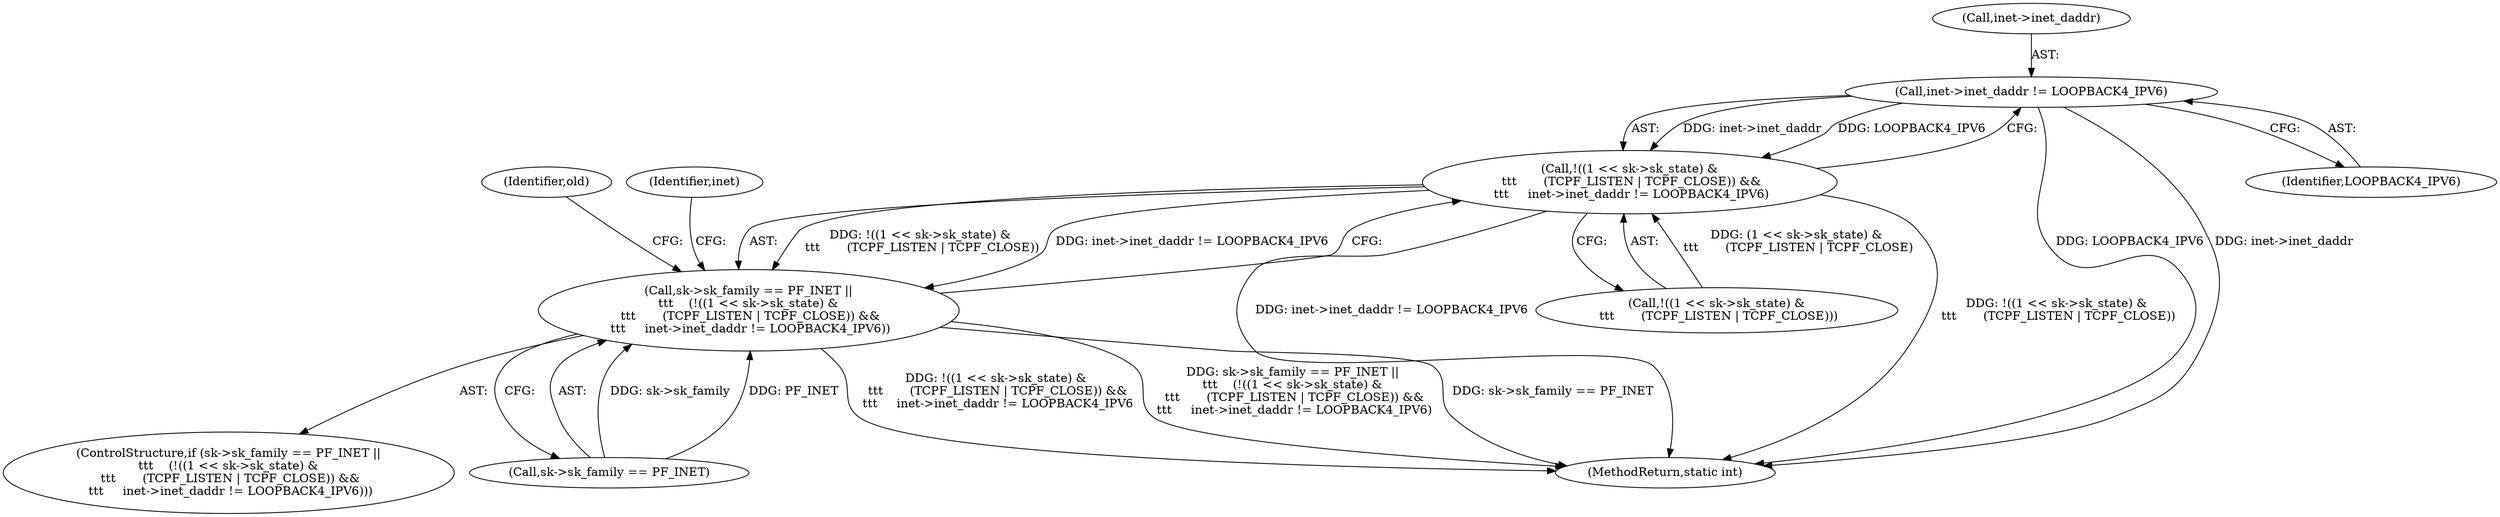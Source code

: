 digraph "0_linux_f6d8bd051c391c1c0458a30b2a7abcd939329259_26@pointer" {
"1000324" [label="(Call,inet->inet_daddr != LOOPBACK4_IPV6)"];
"1000313" [label="(Call,!((1 << sk->sk_state) &\n \t\t\t       (TCPF_LISTEN | TCPF_CLOSE)) &&\n \t\t\t     inet->inet_daddr != LOOPBACK4_IPV6)"];
"1000307" [label="(Call,sk->sk_family == PF_INET ||\n\t\t\t    (!((1 << sk->sk_state) &\n \t\t\t       (TCPF_LISTEN | TCPF_CLOSE)) &&\n \t\t\t     inet->inet_daddr != LOOPBACK4_IPV6))"];
"1000313" [label="(Call,!((1 << sk->sk_state) &\n \t\t\t       (TCPF_LISTEN | TCPF_CLOSE)) &&\n \t\t\t     inet->inet_daddr != LOOPBACK4_IPV6)"];
"1000331" [label="(Identifier,old)"];
"1000325" [label="(Call,inet->inet_daddr)"];
"1000359" [label="(Identifier,inet)"];
"1000314" [label="(Call,!((1 << sk->sk_state) &\n \t\t\t       (TCPF_LISTEN | TCPF_CLOSE)))"];
"1000306" [label="(ControlStructure,if (sk->sk_family == PF_INET ||\n\t\t\t    (!((1 << sk->sk_state) &\n \t\t\t       (TCPF_LISTEN | TCPF_CLOSE)) &&\n \t\t\t     inet->inet_daddr != LOOPBACK4_IPV6)))"];
"1000324" [label="(Call,inet->inet_daddr != LOOPBACK4_IPV6)"];
"1000308" [label="(Call,sk->sk_family == PF_INET)"];
"1001732" [label="(MethodReturn,static int)"];
"1000328" [label="(Identifier,LOOPBACK4_IPV6)"];
"1000307" [label="(Call,sk->sk_family == PF_INET ||\n\t\t\t    (!((1 << sk->sk_state) &\n \t\t\t       (TCPF_LISTEN | TCPF_CLOSE)) &&\n \t\t\t     inet->inet_daddr != LOOPBACK4_IPV6))"];
"1000324" -> "1000313"  [label="AST: "];
"1000324" -> "1000328"  [label="CFG: "];
"1000325" -> "1000324"  [label="AST: "];
"1000328" -> "1000324"  [label="AST: "];
"1000313" -> "1000324"  [label="CFG: "];
"1000324" -> "1001732"  [label="DDG: LOOPBACK4_IPV6"];
"1000324" -> "1001732"  [label="DDG: inet->inet_daddr"];
"1000324" -> "1000313"  [label="DDG: inet->inet_daddr"];
"1000324" -> "1000313"  [label="DDG: LOOPBACK4_IPV6"];
"1000313" -> "1000307"  [label="AST: "];
"1000313" -> "1000314"  [label="CFG: "];
"1000314" -> "1000313"  [label="AST: "];
"1000307" -> "1000313"  [label="CFG: "];
"1000313" -> "1001732"  [label="DDG: inet->inet_daddr != LOOPBACK4_IPV6"];
"1000313" -> "1001732"  [label="DDG: !((1 << sk->sk_state) &\n \t\t\t       (TCPF_LISTEN | TCPF_CLOSE))"];
"1000313" -> "1000307"  [label="DDG: !((1 << sk->sk_state) &\n \t\t\t       (TCPF_LISTEN | TCPF_CLOSE))"];
"1000313" -> "1000307"  [label="DDG: inet->inet_daddr != LOOPBACK4_IPV6"];
"1000314" -> "1000313"  [label="DDG: (1 << sk->sk_state) &\n \t\t\t       (TCPF_LISTEN | TCPF_CLOSE)"];
"1000307" -> "1000306"  [label="AST: "];
"1000307" -> "1000308"  [label="CFG: "];
"1000308" -> "1000307"  [label="AST: "];
"1000331" -> "1000307"  [label="CFG: "];
"1000359" -> "1000307"  [label="CFG: "];
"1000307" -> "1001732"  [label="DDG: !((1 << sk->sk_state) &\n \t\t\t       (TCPF_LISTEN | TCPF_CLOSE)) &&\n \t\t\t     inet->inet_daddr != LOOPBACK4_IPV6"];
"1000307" -> "1001732"  [label="DDG: sk->sk_family == PF_INET ||\n\t\t\t    (!((1 << sk->sk_state) &\n \t\t\t       (TCPF_LISTEN | TCPF_CLOSE)) &&\n \t\t\t     inet->inet_daddr != LOOPBACK4_IPV6)"];
"1000307" -> "1001732"  [label="DDG: sk->sk_family == PF_INET"];
"1000308" -> "1000307"  [label="DDG: sk->sk_family"];
"1000308" -> "1000307"  [label="DDG: PF_INET"];
}

